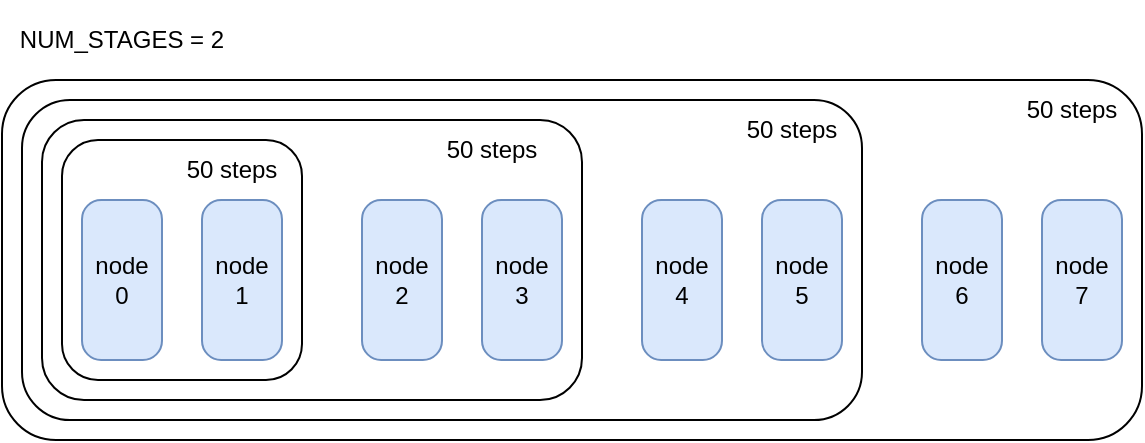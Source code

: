 <mxfile version="24.1.0" type="device">
  <diagram name="第 1 页" id="a9d8GQ_jOJtV8ZPc3vJD">
    <mxGraphModel dx="1018" dy="1466" grid="1" gridSize="10" guides="1" tooltips="1" connect="1" arrows="1" fold="1" page="1" pageScale="1" pageWidth="3300" pageHeight="4681" math="0" shadow="0">
      <root>
        <mxCell id="0" />
        <mxCell id="1" parent="0" />
        <mxCell id="DXnjJBEjM6-Ge29D7mHB-13" value="" style="rounded=1;whiteSpace=wrap;html=1;" vertex="1" parent="1">
          <mxGeometry x="80" y="260" width="570" height="180" as="geometry" />
        </mxCell>
        <mxCell id="DXnjJBEjM6-Ge29D7mHB-12" value="" style="rounded=1;whiteSpace=wrap;html=1;" vertex="1" parent="1">
          <mxGeometry x="90" y="270" width="420" height="160" as="geometry" />
        </mxCell>
        <mxCell id="DXnjJBEjM6-Ge29D7mHB-11" value="" style="rounded=1;whiteSpace=wrap;html=1;" vertex="1" parent="1">
          <mxGeometry x="100" y="280" width="270" height="140" as="geometry" />
        </mxCell>
        <mxCell id="DXnjJBEjM6-Ge29D7mHB-10" value="" style="rounded=1;whiteSpace=wrap;html=1;" vertex="1" parent="1">
          <mxGeometry x="110" y="290" width="120" height="120" as="geometry" />
        </mxCell>
        <mxCell id="DXnjJBEjM6-Ge29D7mHB-1" value="node&lt;div&gt;0&lt;/div&gt;" style="rounded=1;whiteSpace=wrap;html=1;arcSize=24;fillColor=#dae8fc;strokeColor=#6c8ebf;" vertex="1" parent="1">
          <mxGeometry x="120" y="320" width="40" height="80" as="geometry" />
        </mxCell>
        <mxCell id="DXnjJBEjM6-Ge29D7mHB-3" value="node&lt;div&gt;1&lt;/div&gt;" style="rounded=1;whiteSpace=wrap;html=1;arcSize=24;fillColor=#dae8fc;strokeColor=#6c8ebf;" vertex="1" parent="1">
          <mxGeometry x="180" y="320" width="40" height="80" as="geometry" />
        </mxCell>
        <mxCell id="DXnjJBEjM6-Ge29D7mHB-4" value="node&lt;div&gt;2&lt;/div&gt;" style="rounded=1;whiteSpace=wrap;html=1;arcSize=24;fillColor=#dae8fc;strokeColor=#6c8ebf;" vertex="1" parent="1">
          <mxGeometry x="260" y="320" width="40" height="80" as="geometry" />
        </mxCell>
        <mxCell id="DXnjJBEjM6-Ge29D7mHB-5" value="node&lt;div&gt;3&lt;/div&gt;" style="rounded=1;whiteSpace=wrap;html=1;arcSize=24;fillColor=#dae8fc;strokeColor=#6c8ebf;" vertex="1" parent="1">
          <mxGeometry x="320" y="320" width="40" height="80" as="geometry" />
        </mxCell>
        <mxCell id="DXnjJBEjM6-Ge29D7mHB-6" value="node&lt;div&gt;4&lt;/div&gt;" style="rounded=1;whiteSpace=wrap;html=1;arcSize=24;fillColor=#dae8fc;strokeColor=#6c8ebf;" vertex="1" parent="1">
          <mxGeometry x="400" y="320" width="40" height="80" as="geometry" />
        </mxCell>
        <mxCell id="DXnjJBEjM6-Ge29D7mHB-7" value="node&lt;div&gt;5&lt;/div&gt;" style="rounded=1;whiteSpace=wrap;html=1;arcSize=24;fillColor=#dae8fc;strokeColor=#6c8ebf;" vertex="1" parent="1">
          <mxGeometry x="460" y="320" width="40" height="80" as="geometry" />
        </mxCell>
        <mxCell id="DXnjJBEjM6-Ge29D7mHB-8" value="node&lt;div&gt;6&lt;/div&gt;" style="rounded=1;whiteSpace=wrap;html=1;arcSize=24;fillColor=#dae8fc;strokeColor=#6c8ebf;" vertex="1" parent="1">
          <mxGeometry x="540" y="320" width="40" height="80" as="geometry" />
        </mxCell>
        <mxCell id="DXnjJBEjM6-Ge29D7mHB-9" value="node&lt;div&gt;7&lt;/div&gt;" style="rounded=1;whiteSpace=wrap;html=1;arcSize=24;fillColor=#dae8fc;strokeColor=#6c8ebf;" vertex="1" parent="1">
          <mxGeometry x="600" y="320" width="40" height="80" as="geometry" />
        </mxCell>
        <mxCell id="DXnjJBEjM6-Ge29D7mHB-14" value="NUM_STAGES = 2" style="text;html=1;align=center;verticalAlign=middle;whiteSpace=wrap;rounded=0;" vertex="1" parent="1">
          <mxGeometry x="80" y="220" width="120" height="40" as="geometry" />
        </mxCell>
        <mxCell id="DXnjJBEjM6-Ge29D7mHB-15" value="50 steps" style="text;html=1;align=center;verticalAlign=middle;whiteSpace=wrap;rounded=0;" vertex="1" parent="1">
          <mxGeometry x="160" y="290" width="70" height="30" as="geometry" />
        </mxCell>
        <mxCell id="DXnjJBEjM6-Ge29D7mHB-16" value="50 steps" style="text;html=1;align=center;verticalAlign=middle;whiteSpace=wrap;rounded=0;" vertex="1" parent="1">
          <mxGeometry x="290" y="280" width="70" height="30" as="geometry" />
        </mxCell>
        <mxCell id="DXnjJBEjM6-Ge29D7mHB-17" value="50 steps" style="text;html=1;align=center;verticalAlign=middle;whiteSpace=wrap;rounded=0;" vertex="1" parent="1">
          <mxGeometry x="440" y="270" width="70" height="30" as="geometry" />
        </mxCell>
        <mxCell id="DXnjJBEjM6-Ge29D7mHB-18" value="50 steps" style="text;html=1;align=center;verticalAlign=middle;whiteSpace=wrap;rounded=0;" vertex="1" parent="1">
          <mxGeometry x="580" y="260" width="70" height="30" as="geometry" />
        </mxCell>
      </root>
    </mxGraphModel>
  </diagram>
</mxfile>

